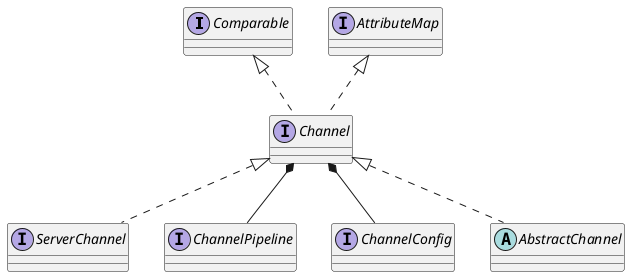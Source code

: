 @startuml
interface Comparable
interface AttributeMap

interface Channel
interface ServerChannel

interface ChannelPipeline
interface ChannelConfig
abstract class AbstractChannel

Comparable <|.. Channel
AttributeMap <|.. Channel
Channel <|.. ServerChannel
Channel *-- ChannelPipeline
Channel *-- ChannelConfig
Channel <|.. AbstractChannel
@enduml
